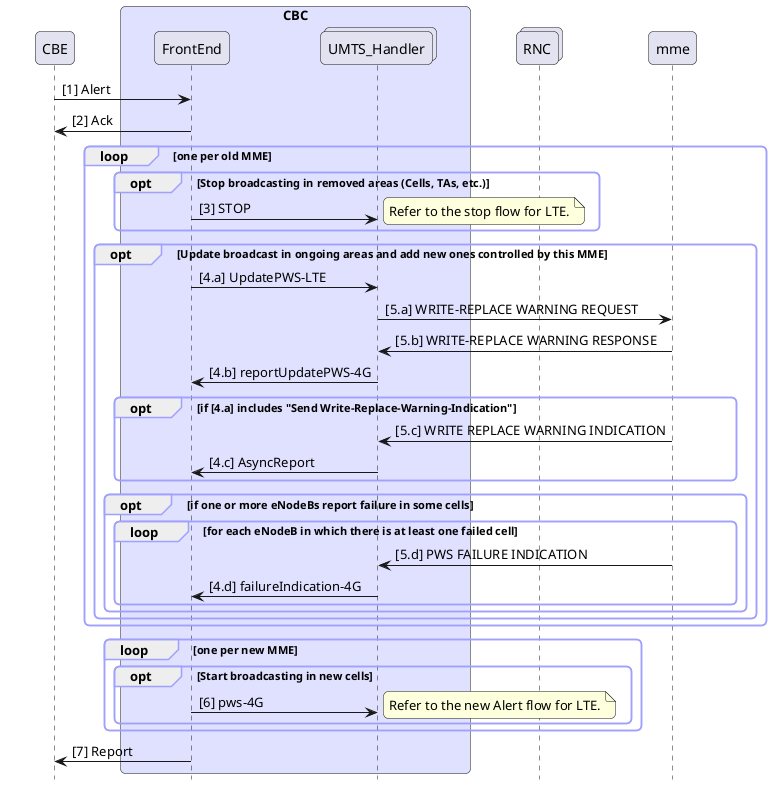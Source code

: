 @startuml
hide footbox
skinparam Shadowing false
skinparam BackgroundColor transparent
skinparam SequenceGroupBodyBackgroundColor transparent
skinparam roundcorner 10
skinparam ParticipantPadding 30
skinparam BoxPadding 10
skinparam SequenceGroupBorderColor #a0a0ff

participant CBE as cbe
box "CBC" #e0e0ff
participant FrontEnd as fe
collections UMTS_Handler as handlers
end box
collections RNC as rnc

cbe -> fe: [1] Alert
fe -> cbe: [2] Ack
loop one per old MME
    opt Stop broadcasting in removed areas (Cells, TAs, etc.)
        fe -> handlers: [3] STOP
        note right
        Refer to the stop flow for LTE.
        end note
    end
    opt Update broadcast in ongoing areas and add new ones controlled by this MME
        fe -> handlers: [4.a] UpdatePWS-LTE
        handlers -> mme: [5.a] WRITE-REPLACE WARNING REQUEST
        mme -> handlers: [5.b] WRITE-REPLACE WARNING RESPONSE
        handlers -> fe: [4.b] reportUpdatePWS-4G
        opt if [4.a] includes "Send Write-Replace-Warning-Indication"
            mme -> handlers: [5.c] WRITE REPLACE WARNING INDICATION
            handlers -> fe: [4.c] AsyncReport
        end
        opt if one or more eNodeBs report failure in some cells
            loop for each eNodeB in which there is at least one failed cell
                mme -> handlers: [5.d] PWS FAILURE INDICATION
                handlers -> fe: [4.d] failureIndication-4G
            end
        end
    end
end
loop one per new MME
    opt Start broadcasting in new cells
        fe -> handlers: [6] pws-4G
        note right
        Refer to the new Alert flow for LTE.
        end note
    end
end
fe -> cbe: [7] Report
@enduml